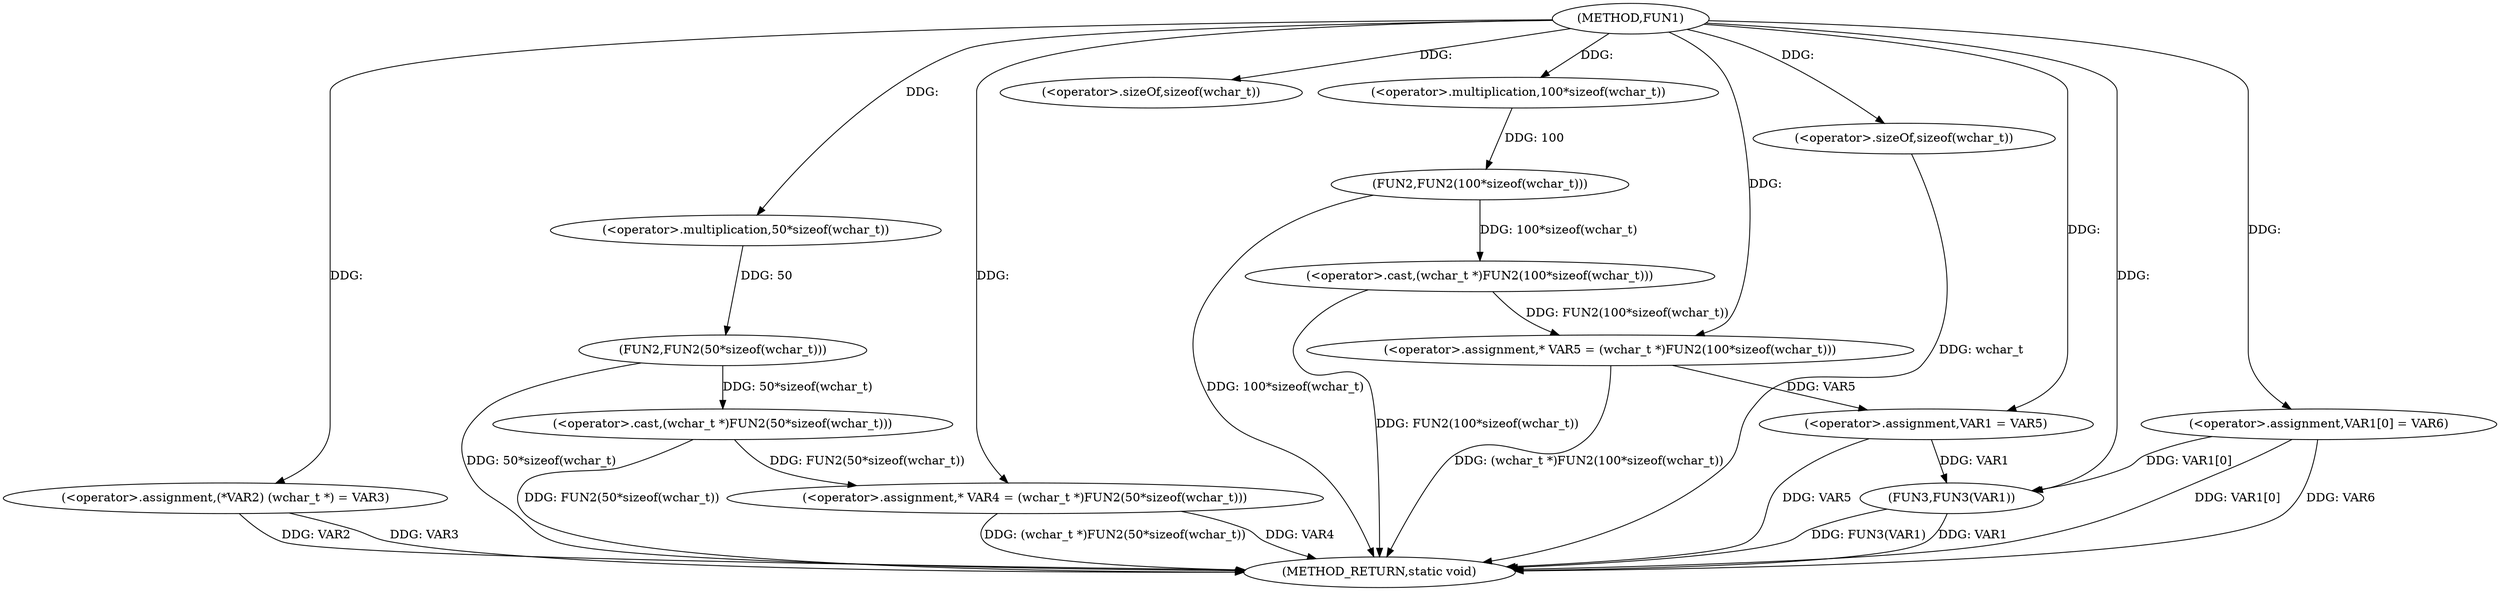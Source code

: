 digraph FUN1 {  
"1000100" [label = "(METHOD,FUN1)" ]
"1000137" [label = "(METHOD_RETURN,static void)" ]
"1000104" [label = "(<operator>.assignment,(*VAR2) (wchar_t *) = VAR3)" ]
"1000108" [label = "(<operator>.assignment,* VAR4 = (wchar_t *)FUN2(50*sizeof(wchar_t)))" ]
"1000110" [label = "(<operator>.cast,(wchar_t *)FUN2(50*sizeof(wchar_t)))" ]
"1000112" [label = "(FUN2,FUN2(50*sizeof(wchar_t)))" ]
"1000113" [label = "(<operator>.multiplication,50*sizeof(wchar_t))" ]
"1000115" [label = "(<operator>.sizeOf,sizeof(wchar_t))" ]
"1000118" [label = "(<operator>.assignment,* VAR5 = (wchar_t *)FUN2(100*sizeof(wchar_t)))" ]
"1000120" [label = "(<operator>.cast,(wchar_t *)FUN2(100*sizeof(wchar_t)))" ]
"1000122" [label = "(FUN2,FUN2(100*sizeof(wchar_t)))" ]
"1000123" [label = "(<operator>.multiplication,100*sizeof(wchar_t))" ]
"1000125" [label = "(<operator>.sizeOf,sizeof(wchar_t))" ]
"1000127" [label = "(<operator>.assignment,VAR1 = VAR5)" ]
"1000130" [label = "(<operator>.assignment,VAR1[0] = VAR6)" ]
"1000135" [label = "(FUN3,FUN3(VAR1))" ]
  "1000104" -> "1000137"  [ label = "DDG: VAR2"] 
  "1000122" -> "1000137"  [ label = "DDG: 100*sizeof(wchar_t)"] 
  "1000110" -> "1000137"  [ label = "DDG: FUN2(50*sizeof(wchar_t))"] 
  "1000130" -> "1000137"  [ label = "DDG: VAR1[0]"] 
  "1000125" -> "1000137"  [ label = "DDG: wchar_t"] 
  "1000127" -> "1000137"  [ label = "DDG: VAR5"] 
  "1000130" -> "1000137"  [ label = "DDG: VAR6"] 
  "1000135" -> "1000137"  [ label = "DDG: FUN3(VAR1)"] 
  "1000112" -> "1000137"  [ label = "DDG: 50*sizeof(wchar_t)"] 
  "1000108" -> "1000137"  [ label = "DDG: (wchar_t *)FUN2(50*sizeof(wchar_t))"] 
  "1000118" -> "1000137"  [ label = "DDG: (wchar_t *)FUN2(100*sizeof(wchar_t))"] 
  "1000135" -> "1000137"  [ label = "DDG: VAR1"] 
  "1000120" -> "1000137"  [ label = "DDG: FUN2(100*sizeof(wchar_t))"] 
  "1000104" -> "1000137"  [ label = "DDG: VAR3"] 
  "1000108" -> "1000137"  [ label = "DDG: VAR4"] 
  "1000100" -> "1000104"  [ label = "DDG: "] 
  "1000110" -> "1000108"  [ label = "DDG: FUN2(50*sizeof(wchar_t))"] 
  "1000100" -> "1000108"  [ label = "DDG: "] 
  "1000112" -> "1000110"  [ label = "DDG: 50*sizeof(wchar_t)"] 
  "1000113" -> "1000112"  [ label = "DDG: 50"] 
  "1000100" -> "1000113"  [ label = "DDG: "] 
  "1000100" -> "1000115"  [ label = "DDG: "] 
  "1000120" -> "1000118"  [ label = "DDG: FUN2(100*sizeof(wchar_t))"] 
  "1000100" -> "1000118"  [ label = "DDG: "] 
  "1000122" -> "1000120"  [ label = "DDG: 100*sizeof(wchar_t)"] 
  "1000123" -> "1000122"  [ label = "DDG: 100"] 
  "1000100" -> "1000123"  [ label = "DDG: "] 
  "1000100" -> "1000125"  [ label = "DDG: "] 
  "1000118" -> "1000127"  [ label = "DDG: VAR5"] 
  "1000100" -> "1000127"  [ label = "DDG: "] 
  "1000100" -> "1000130"  [ label = "DDG: "] 
  "1000127" -> "1000135"  [ label = "DDG: VAR1"] 
  "1000130" -> "1000135"  [ label = "DDG: VAR1[0]"] 
  "1000100" -> "1000135"  [ label = "DDG: "] 
}
